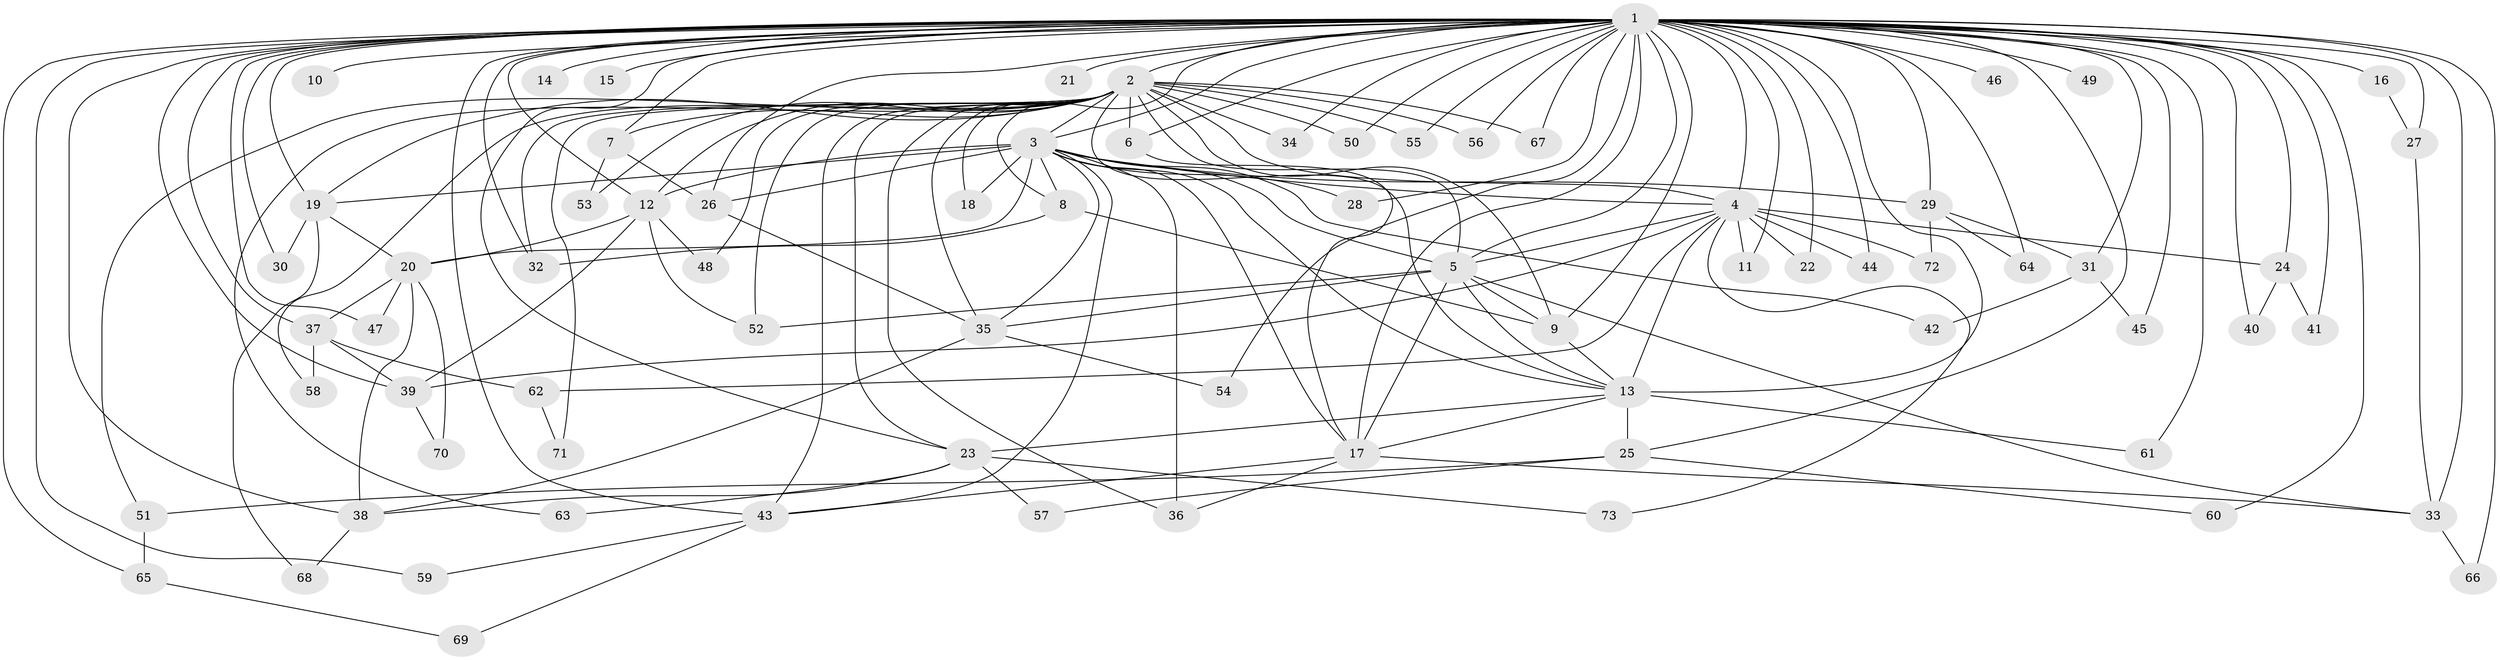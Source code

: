 // original degree distribution, {43: 0.00684931506849315, 27: 0.0136986301369863, 20: 0.0136986301369863, 17: 0.00684931506849315, 21: 0.0136986301369863, 26: 0.0136986301369863, 3: 0.2602739726027397, 4: 0.0684931506849315, 5: 0.03424657534246575, 2: 0.5068493150684932, 6: 0.03424657534246575, 7: 0.02054794520547945, 8: 0.00684931506849315}
// Generated by graph-tools (version 1.1) at 2025/34/03/09/25 02:34:46]
// undirected, 73 vertices, 166 edges
graph export_dot {
graph [start="1"]
  node [color=gray90,style=filled];
  1;
  2;
  3;
  4;
  5;
  6;
  7;
  8;
  9;
  10;
  11;
  12;
  13;
  14;
  15;
  16;
  17;
  18;
  19;
  20;
  21;
  22;
  23;
  24;
  25;
  26;
  27;
  28;
  29;
  30;
  31;
  32;
  33;
  34;
  35;
  36;
  37;
  38;
  39;
  40;
  41;
  42;
  43;
  44;
  45;
  46;
  47;
  48;
  49;
  50;
  51;
  52;
  53;
  54;
  55;
  56;
  57;
  58;
  59;
  60;
  61;
  62;
  63;
  64;
  65;
  66;
  67;
  68;
  69;
  70;
  71;
  72;
  73;
  1 -- 2 [weight=11.0];
  1 -- 3 [weight=6.0];
  1 -- 4 [weight=6.0];
  1 -- 5 [weight=7.0];
  1 -- 6 [weight=1.0];
  1 -- 7 [weight=1.0];
  1 -- 8 [weight=1.0];
  1 -- 9 [weight=2.0];
  1 -- 10 [weight=2.0];
  1 -- 11 [weight=3.0];
  1 -- 12 [weight=2.0];
  1 -- 13 [weight=4.0];
  1 -- 14 [weight=1.0];
  1 -- 15 [weight=1.0];
  1 -- 16 [weight=3.0];
  1 -- 17 [weight=3.0];
  1 -- 19 [weight=2.0];
  1 -- 21 [weight=2.0];
  1 -- 22 [weight=2.0];
  1 -- 23 [weight=2.0];
  1 -- 24 [weight=1.0];
  1 -- 25 [weight=2.0];
  1 -- 26 [weight=1.0];
  1 -- 27 [weight=1.0];
  1 -- 28 [weight=2.0];
  1 -- 29 [weight=3.0];
  1 -- 30 [weight=1.0];
  1 -- 31 [weight=3.0];
  1 -- 32 [weight=1.0];
  1 -- 33 [weight=2.0];
  1 -- 34 [weight=3.0];
  1 -- 37 [weight=1.0];
  1 -- 38 [weight=1.0];
  1 -- 39 [weight=1.0];
  1 -- 40 [weight=1.0];
  1 -- 41 [weight=1.0];
  1 -- 43 [weight=1.0];
  1 -- 44 [weight=1.0];
  1 -- 45 [weight=1.0];
  1 -- 46 [weight=1.0];
  1 -- 47 [weight=1.0];
  1 -- 49 [weight=2.0];
  1 -- 50 [weight=1.0];
  1 -- 54 [weight=1.0];
  1 -- 55 [weight=1.0];
  1 -- 56 [weight=2.0];
  1 -- 59 [weight=1.0];
  1 -- 60 [weight=1.0];
  1 -- 61 [weight=1.0];
  1 -- 64 [weight=1.0];
  1 -- 65 [weight=1.0];
  1 -- 66 [weight=1.0];
  1 -- 67 [weight=1.0];
  2 -- 3 [weight=2.0];
  2 -- 4 [weight=2.0];
  2 -- 5 [weight=2.0];
  2 -- 6 [weight=1.0];
  2 -- 7 [weight=2.0];
  2 -- 9 [weight=1.0];
  2 -- 12 [weight=1.0];
  2 -- 13 [weight=1.0];
  2 -- 18 [weight=1.0];
  2 -- 19 [weight=1.0];
  2 -- 23 [weight=1.0];
  2 -- 32 [weight=1.0];
  2 -- 34 [weight=1.0];
  2 -- 35 [weight=1.0];
  2 -- 36 [weight=1.0];
  2 -- 43 [weight=1.0];
  2 -- 48 [weight=1.0];
  2 -- 50 [weight=2.0];
  2 -- 51 [weight=1.0];
  2 -- 52 [weight=1.0];
  2 -- 53 [weight=1.0];
  2 -- 55 [weight=1.0];
  2 -- 56 [weight=1.0];
  2 -- 58 [weight=1.0];
  2 -- 63 [weight=1.0];
  2 -- 67 [weight=1.0];
  2 -- 71 [weight=1.0];
  3 -- 4 [weight=2.0];
  3 -- 5 [weight=1.0];
  3 -- 8 [weight=1.0];
  3 -- 12 [weight=1.0];
  3 -- 13 [weight=1.0];
  3 -- 17 [weight=1.0];
  3 -- 18 [weight=1.0];
  3 -- 19 [weight=1.0];
  3 -- 20 [weight=1.0];
  3 -- 26 [weight=1.0];
  3 -- 28 [weight=1.0];
  3 -- 29 [weight=1.0];
  3 -- 35 [weight=1.0];
  3 -- 36 [weight=2.0];
  3 -- 42 [weight=1.0];
  3 -- 43 [weight=1.0];
  4 -- 5 [weight=1.0];
  4 -- 11 [weight=1.0];
  4 -- 13 [weight=1.0];
  4 -- 22 [weight=2.0];
  4 -- 24 [weight=1.0];
  4 -- 39 [weight=1.0];
  4 -- 44 [weight=2.0];
  4 -- 62 [weight=1.0];
  4 -- 72 [weight=1.0];
  4 -- 73 [weight=1.0];
  5 -- 9 [weight=1.0];
  5 -- 13 [weight=2.0];
  5 -- 17 [weight=5.0];
  5 -- 33 [weight=1.0];
  5 -- 35 [weight=1.0];
  5 -- 52 [weight=1.0];
  6 -- 17 [weight=1.0];
  7 -- 26 [weight=1.0];
  7 -- 53 [weight=1.0];
  8 -- 9 [weight=1.0];
  8 -- 32 [weight=1.0];
  9 -- 13 [weight=1.0];
  12 -- 20 [weight=1.0];
  12 -- 39 [weight=1.0];
  12 -- 48 [weight=1.0];
  12 -- 52 [weight=1.0];
  13 -- 17 [weight=1.0];
  13 -- 23 [weight=1.0];
  13 -- 25 [weight=2.0];
  13 -- 61 [weight=1.0];
  16 -- 27 [weight=1.0];
  17 -- 33 [weight=1.0];
  17 -- 36 [weight=1.0];
  17 -- 43 [weight=1.0];
  19 -- 20 [weight=1.0];
  19 -- 30 [weight=1.0];
  19 -- 68 [weight=1.0];
  20 -- 37 [weight=1.0];
  20 -- 38 [weight=1.0];
  20 -- 47 [weight=1.0];
  20 -- 70 [weight=1.0];
  23 -- 38 [weight=1.0];
  23 -- 57 [weight=1.0];
  23 -- 63 [weight=1.0];
  23 -- 73 [weight=1.0];
  24 -- 40 [weight=1.0];
  24 -- 41 [weight=1.0];
  25 -- 51 [weight=1.0];
  25 -- 57 [weight=1.0];
  25 -- 60 [weight=1.0];
  26 -- 35 [weight=1.0];
  27 -- 33 [weight=1.0];
  29 -- 31 [weight=1.0];
  29 -- 64 [weight=1.0];
  29 -- 72 [weight=1.0];
  31 -- 42 [weight=1.0];
  31 -- 45 [weight=1.0];
  33 -- 66 [weight=1.0];
  35 -- 38 [weight=1.0];
  35 -- 54 [weight=1.0];
  37 -- 39 [weight=1.0];
  37 -- 58 [weight=1.0];
  37 -- 62 [weight=1.0];
  38 -- 68 [weight=1.0];
  39 -- 70 [weight=1.0];
  43 -- 59 [weight=1.0];
  43 -- 69 [weight=1.0];
  51 -- 65 [weight=1.0];
  62 -- 71 [weight=1.0];
  65 -- 69 [weight=1.0];
}
